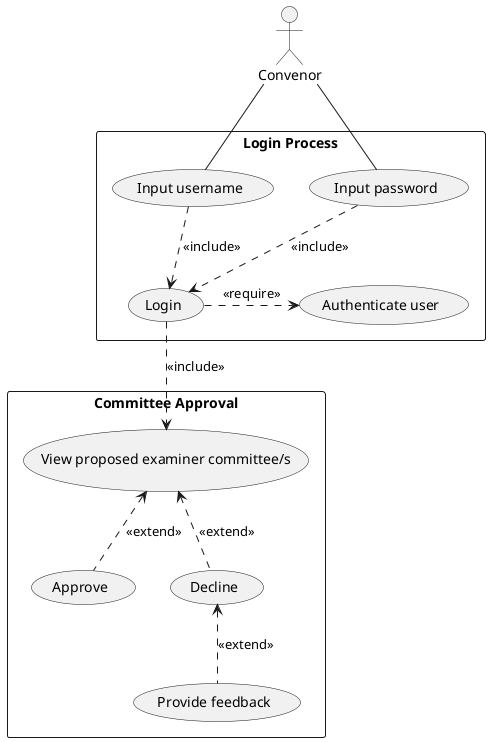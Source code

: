 @startuml

top to bottom direction

actor Convenor as conv

rectangle "Login Process" {
    usecase (Login) as login
	usecase (Input username) as username
	usecase (Input password) as password
	usecase (Authenticate user) as authentication
}

rectangle "Committee Approval"{
    usecase (View proposed examiner committee/s) as check
    usecase (Approve) as app
    usecase (Decline) as dec
    usecase (Provide feedback) as feed
}

conv -- password
conv -- username

login 		.> 		authentication		: <<require>>
username	..>		login			: <<include>>
password	..>		login			: <<include>>
login		..> 		check			: <<include>>


check <.. app :<<extend>>
check <.. dec :<<extend>>

dec <.. feed :<<extend>>

@enduml
